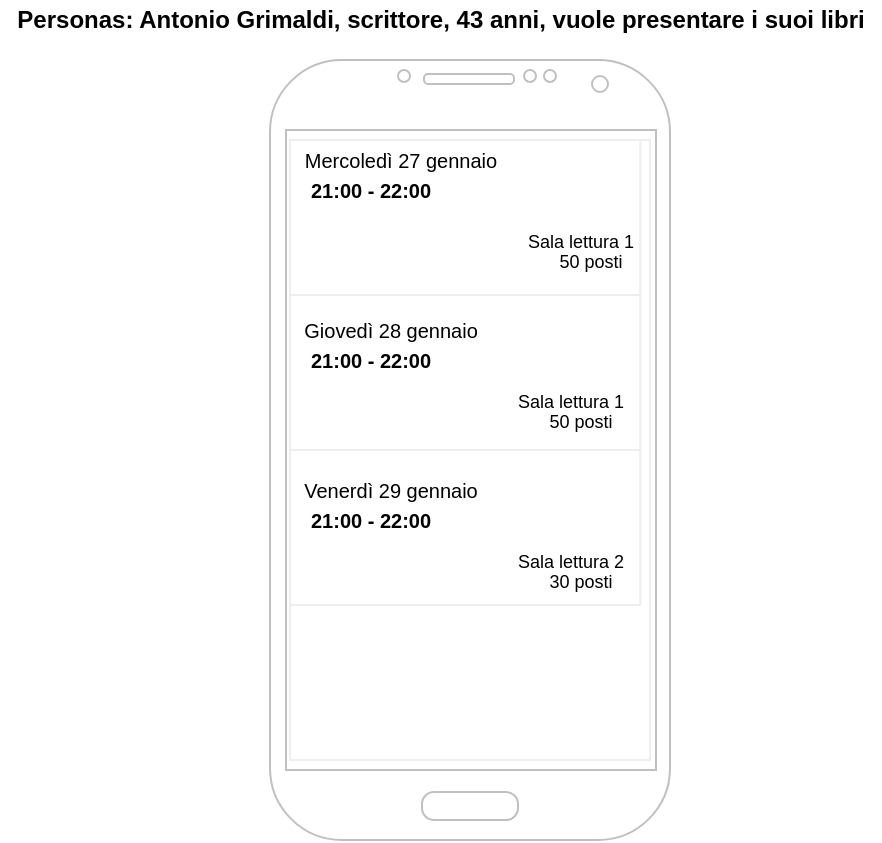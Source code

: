 <mxfile version="14.2.7" type="github">
  <diagram id="fGAPk6fZRiqdoZjfhSWz" name="Page-1">
    <mxGraphModel dx="1223" dy="443" grid="1" gridSize="10" guides="1" tooltips="1" connect="1" arrows="1" fold="1" page="1" pageScale="1" pageWidth="827" pageHeight="1169" math="0" shadow="0">
      <root>
        <mxCell id="0" />
        <mxCell id="1" parent="0" />
        <mxCell id="OYAupZJKqdQ_Khu3wbnv-1" value="" style="verticalLabelPosition=bottom;verticalAlign=top;html=1;shadow=0;dashed=0;strokeWidth=1;shape=mxgraph.android.phone2;strokeColor=#c0c0c0;" vertex="1" parent="1">
          <mxGeometry x="110" y="30" width="200" height="390" as="geometry" />
        </mxCell>
        <mxCell id="OYAupZJKqdQ_Khu3wbnv-12" value="" style="strokeWidth=1;html=1;shadow=0;dashed=0;shape=mxgraph.android.rrect;rSize=0;strokeColor=#eeeeee;fillColor=#ffffff;gradientColor=none;" vertex="1" parent="1">
          <mxGeometry x="120" y="70" width="180.002" height="310" as="geometry" />
        </mxCell>
        <mxCell id="OYAupZJKqdQ_Khu3wbnv-13" value="" style="strokeColor=inherit;fillColor=inherit;gradientColor=inherit;strokeWidth=1;html=1;shadow=0;dashed=0;shape=mxgraph.android.rrect;rSize=0;align=left;spacingLeft=10;fontSize=8;fontColor=#333333;" vertex="1" parent="OYAupZJKqdQ_Khu3wbnv-12">
          <mxGeometry width="175.135" height="77.5" as="geometry" />
        </mxCell>
        <mxCell id="OYAupZJKqdQ_Khu3wbnv-14" value="" style="strokeColor=inherit;fillColor=inherit;gradientColor=inherit;strokeWidth=1;html=1;shadow=0;dashed=0;shape=mxgraph.android.rrect;rSize=0;align=left;spacingLeft=10;fontSize=8;fontColor=#333333;" vertex="1" parent="OYAupZJKqdQ_Khu3wbnv-12">
          <mxGeometry y="77.5" width="175.135" height="77.5" as="geometry" />
        </mxCell>
        <mxCell id="OYAupZJKqdQ_Khu3wbnv-15" value="" style="strokeColor=inherit;fillColor=inherit;gradientColor=inherit;strokeWidth=1;html=1;shadow=0;dashed=0;shape=mxgraph.android.rrect;rSize=0;align=left;spacingLeft=10;fontSize=8;fontColor=#333333;" vertex="1" parent="OYAupZJKqdQ_Khu3wbnv-12">
          <mxGeometry y="155" width="175.135" height="77.5" as="geometry" />
        </mxCell>
        <mxCell id="OYAupZJKqdQ_Khu3wbnv-17" value="&lt;h5&gt;&lt;font style=&quot;font-weight: normal ; font-size: 10px&quot;&gt;Mercoledì 27 gennaio&lt;/font&gt;&lt;/h5&gt;" style="text;html=1;align=center;verticalAlign=middle;resizable=0;points=[];autosize=1;" vertex="1" parent="OYAupZJKqdQ_Khu3wbnv-12">
          <mxGeometry x="0.135" y="-15" width="110" height="50" as="geometry" />
        </mxCell>
        <mxCell id="OYAupZJKqdQ_Khu3wbnv-18" value="&lt;font style=&quot;font-size: 10px&quot;&gt;&lt;b&gt;21:00 - 22:00&lt;/b&gt;&lt;/font&gt;" style="text;html=1;align=center;verticalAlign=middle;resizable=0;points=[];autosize=1;" vertex="1" parent="OYAupZJKqdQ_Khu3wbnv-12">
          <mxGeometry x="0.135" y="15" width="80" height="20" as="geometry" />
        </mxCell>
        <mxCell id="OYAupZJKqdQ_Khu3wbnv-19" value="&lt;font style=&quot;font-size: 9px&quot;&gt;Sala lettura 1&lt;/font&gt;" style="text;html=1;align=center;verticalAlign=middle;resizable=0;points=[];autosize=1;" vertex="1" parent="OYAupZJKqdQ_Khu3wbnv-12">
          <mxGeometry x="110.002" y="40" width="70" height="20" as="geometry" />
        </mxCell>
        <mxCell id="OYAupZJKqdQ_Khu3wbnv-20" value="&lt;font style=&quot;font-size: 9px&quot;&gt;50 posti&lt;/font&gt;" style="text;html=1;align=center;verticalAlign=middle;resizable=0;points=[];autosize=1;" vertex="1" parent="OYAupZJKqdQ_Khu3wbnv-12">
          <mxGeometry x="125.136" y="50" width="50" height="20" as="geometry" />
        </mxCell>
        <mxCell id="OYAupZJKqdQ_Khu3wbnv-23" value="&lt;h5&gt;&lt;font style=&quot;font-weight: normal ; font-size: 10px&quot;&gt;Giovedì 28 gennaio&lt;/font&gt;&lt;/h5&gt;" style="text;html=1;align=center;verticalAlign=middle;resizable=0;points=[];autosize=1;" vertex="1" parent="OYAupZJKqdQ_Khu3wbnv-12">
          <mxGeometry x="0.14" y="70" width="100" height="50" as="geometry" />
        </mxCell>
        <mxCell id="OYAupZJKqdQ_Khu3wbnv-21" value="&lt;b style=&quot;font-size: 10px&quot;&gt;21:00 - 22:00&lt;/b&gt;" style="text;html=1;align=center;verticalAlign=middle;resizable=0;points=[];autosize=1;" vertex="1" parent="OYAupZJKqdQ_Khu3wbnv-12">
          <mxGeometry x="0.14" y="100" width="80" height="20" as="geometry" />
        </mxCell>
        <mxCell id="OYAupZJKqdQ_Khu3wbnv-28" value="&lt;h5&gt;&lt;font style=&quot;font-weight: normal ; font-size: 10px&quot;&gt;Venerdì 29 gennaio&lt;/font&gt;&lt;/h5&gt;" style="text;html=1;align=center;verticalAlign=middle;resizable=0;points=[];autosize=1;" vertex="1" parent="OYAupZJKqdQ_Khu3wbnv-12">
          <mxGeometry y="150" width="100" height="50" as="geometry" />
        </mxCell>
        <mxCell id="OYAupZJKqdQ_Khu3wbnv-22" value="&lt;b style=&quot;font-size: 10px&quot;&gt;21:00 - 22:00&lt;/b&gt;" style="text;html=1;align=center;verticalAlign=middle;resizable=0;points=[];autosize=1;" vertex="1" parent="OYAupZJKqdQ_Khu3wbnv-12">
          <mxGeometry y="180" width="80" height="20" as="geometry" />
        </mxCell>
        <mxCell id="OYAupZJKqdQ_Khu3wbnv-27" value="&lt;font style=&quot;font-size: 9px&quot;&gt;Sala lettura 2&lt;/font&gt;" style="text;html=1;align=center;verticalAlign=middle;resizable=0;points=[];autosize=1;" vertex="1" parent="OYAupZJKqdQ_Khu3wbnv-12">
          <mxGeometry x="105.14" y="200" width="70" height="20" as="geometry" />
        </mxCell>
        <mxCell id="OYAupZJKqdQ_Khu3wbnv-24" value="&lt;font style=&quot;font-size: 9px&quot;&gt;Sala lettura 1&lt;/font&gt;" style="text;html=1;align=center;verticalAlign=middle;resizable=0;points=[];autosize=1;" vertex="1" parent="OYAupZJKqdQ_Khu3wbnv-12">
          <mxGeometry x="105.14" y="120" width="70" height="20" as="geometry" />
        </mxCell>
        <mxCell id="OYAupZJKqdQ_Khu3wbnv-25" value="&lt;font style=&quot;font-size: 9px&quot;&gt;50 posti&lt;/font&gt;" style="text;html=1;align=center;verticalAlign=middle;resizable=0;points=[];autosize=1;" vertex="1" parent="OYAupZJKqdQ_Khu3wbnv-12">
          <mxGeometry x="120" y="130" width="50" height="20" as="geometry" />
        </mxCell>
        <mxCell id="OYAupZJKqdQ_Khu3wbnv-26" value="&lt;font style=&quot;font-size: 9px&quot;&gt;30 posti&lt;/font&gt;" style="text;html=1;align=center;verticalAlign=middle;resizable=0;points=[];autosize=1;" vertex="1" parent="OYAupZJKqdQ_Khu3wbnv-12">
          <mxGeometry x="120" y="210" width="50" height="20" as="geometry" />
        </mxCell>
        <mxCell id="OYAupZJKqdQ_Khu3wbnv-39" value="&lt;b&gt;Personas: Antonio Grimaldi, scrittore, 43 anni, vuole presentare i suoi libri&lt;/b&gt;" style="text;html=1;align=center;verticalAlign=middle;resizable=0;points=[];autosize=1;" vertex="1" parent="1">
          <mxGeometry x="-25" width="440" height="20" as="geometry" />
        </mxCell>
      </root>
    </mxGraphModel>
  </diagram>
</mxfile>
